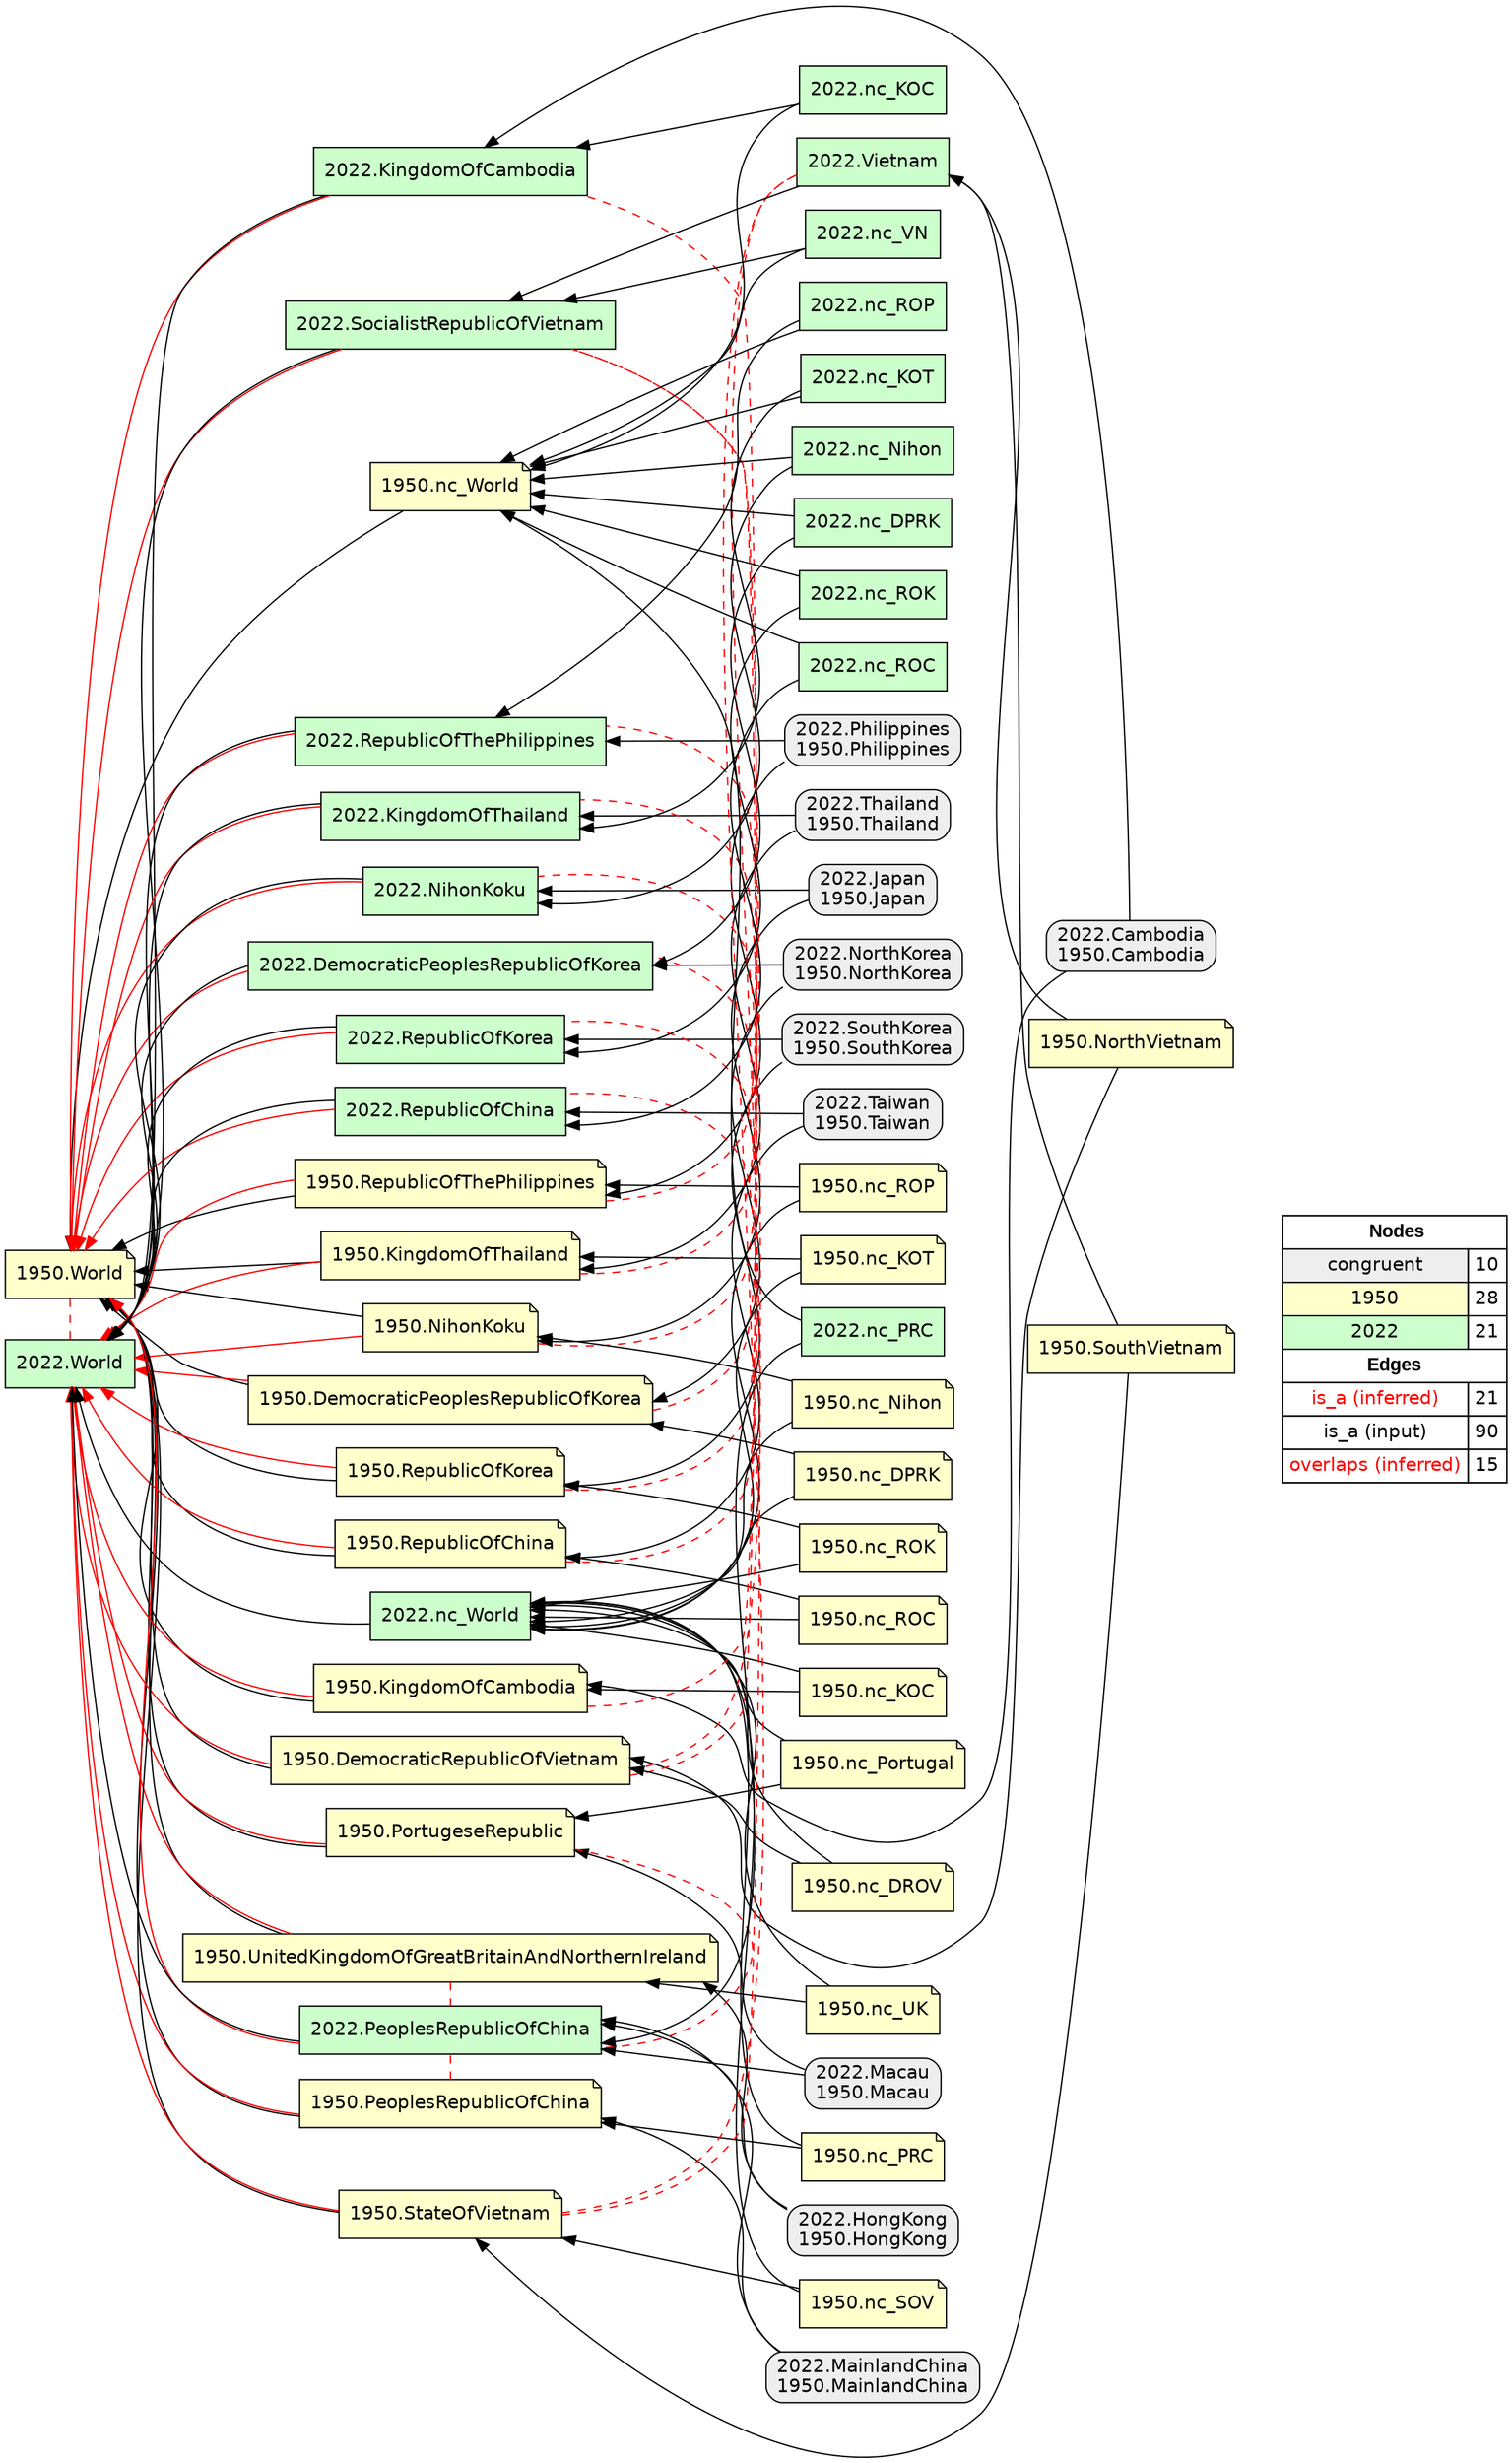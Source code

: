 digraph{
rankdir=RL
node[shape=box style="filled,rounded" fillcolor="#EEEEEE" fontname="helvetica"] 
"2022.Cambodia\n1950.Cambodia"
"2022.Macau\n1950.Macau"
"2022.Taiwan\n1950.Taiwan"
"2022.SouthKorea\n1950.SouthKorea"
"2022.Philippines\n1950.Philippines"
"2022.NorthKorea\n1950.NorthKorea"
"2022.MainlandChina\n1950.MainlandChina"
"2022.Japan\n1950.Japan"
"2022.Thailand\n1950.Thailand"
"2022.HongKong\n1950.HongKong"
node[shape=note style=filled fillcolor="#FFFFCC" fontname="helvetica"] 
"1950.World"
"1950.PeoplesRepublicOfChina"
"1950.KingdomOfThailand"
"1950.NihonKoku"
"1950.PortugeseRepublic"
"1950.nc_UK"
"1950.UnitedKingdomOfGreatBritainAndNorthernIreland"
"1950.nc_SOV"
"1950.NorthVietnam"
"1950.nc_World"
"1950.DemocraticPeoplesRepublicOfKorea"
"1950.RepublicOfKorea"
"1950.RepublicOfChina"
"1950.nc_PRC"
"1950.nc_ROC"
"1950.nc_ROK"
"1950.nc_ROP"
"1950.nc_Portugal"
"1950.nc_Nihon"
"1950.DemocraticRepublicOfVietnam"
"1950.nc_DPRK"
"1950.RepublicOfThePhilippines"
"1950.SouthVietnam"
"1950.nc_DROV"
"1950.nc_KOT"
"1950.nc_KOC"
"1950.KingdomOfCambodia"
"1950.StateOfVietnam"
node[shape=box style=filled fillcolor="#CCFFCC" fontname="helvetica"] 
"2022.nc_DPRK"
"2022.nc_VN"
"2022.RepublicOfKorea"
"2022.DemocraticPeoplesRepublicOfKorea"
"2022.nc_World"
"2022.PeoplesRepublicOfChina"
"2022.nc_ROC"
"2022.RepublicOfChina"
"2022.SocialistRepublicOfVietnam"
"2022.nc_KOT"
"2022.KingdomOfCambodia"
"2022.nc_Nihon"
"2022.Vietnam"
"2022.NihonKoku"
"2022.KingdomOfThailand"
"2022.World"
"2022.nc_PRC"
"2022.nc_ROK"
"2022.nc_KOC"
"2022.nc_ROP"
"2022.RepublicOfThePhilippines"
edge[arrowhead=normal style=solid color="#FF0000" constraint=true penwidth=1]
"2022.PeoplesRepublicOfChina" -> "1950.World"
"2022.SocialistRepublicOfVietnam" -> "1950.World"
"1950.PortugeseRepublic" -> "2022.World"
"1950.DemocraticPeoplesRepublicOfKorea" -> "2022.World"
"2022.DemocraticPeoplesRepublicOfKorea" -> "1950.World"
"1950.StateOfVietnam" -> "2022.World"
"1950.NihonKoku" -> "2022.World"
"1950.KingdomOfCambodia" -> "2022.World"
"2022.RepublicOfKorea" -> "1950.World"
"1950.RepublicOfKorea" -> "2022.World"
"2022.RepublicOfThePhilippines" -> "1950.World"
"1950.PeoplesRepublicOfChina" -> "2022.World"
"2022.NihonKoku" -> "1950.World"
"1950.DemocraticRepublicOfVietnam" -> "2022.World"
"1950.KingdomOfThailand" -> "2022.World"
"2022.KingdomOfThailand" -> "1950.World"
"2022.KingdomOfCambodia" -> "1950.World"
"1950.RepublicOfChina" -> "2022.World"
"1950.UnitedKingdomOfGreatBritainAndNorthernIreland" -> "2022.World"
"1950.RepublicOfThePhilippines" -> "2022.World"
"2022.RepublicOfChina" -> "1950.World"
edge[arrowhead=normal style=solid color="#000000" constraint=true penwidth=1]
"2022.MainlandChina\n1950.MainlandChina" -> "1950.PeoplesRepublicOfChina"
"1950.NihonKoku" -> "1950.World"
"2022.nc_ROC" -> "2022.RepublicOfChina"
"2022.nc_DPRK" -> "2022.DemocraticPeoplesRepublicOfKorea"
"1950.nc_ROP" -> "1950.RepublicOfThePhilippines"
"2022.nc_VN" -> "2022.SocialistRepublicOfVietnam"
"1950.nc_ROC" -> "1950.RepublicOfChina"
"2022.nc_ROP" -> "1950.nc_World"
"1950.PortugeseRepublic" -> "1950.World"
"1950.nc_Nihon" -> "2022.nc_World"
"1950.RepublicOfChina" -> "1950.World"
"2022.MainlandChina\n1950.MainlandChina" -> "2022.PeoplesRepublicOfChina"
"2022.nc_ROK" -> "2022.RepublicOfKorea"
"1950.DemocraticPeoplesRepublicOfKorea" -> "1950.World"
"1950.RepublicOfKorea" -> "1950.World"
"1950.nc_KOC" -> "1950.KingdomOfCambodia"
"2022.nc_Nihon" -> "2022.NihonKoku"
"2022.Philippines\n1950.Philippines" -> "1950.RepublicOfThePhilippines"
"1950.nc_DPRK" -> "2022.nc_World"
"2022.nc_ROC" -> "1950.nc_World"
"2022.RepublicOfChina" -> "2022.World"
"2022.nc_Nihon" -> "1950.nc_World"
"2022.nc_DPRK" -> "1950.nc_World"
"2022.Macau\n1950.Macau" -> "2022.PeoplesRepublicOfChina"
"1950.NorthVietnam" -> "2022.Vietnam"
"2022.nc_KOT" -> "2022.KingdomOfThailand"
"2022.Cambodia\n1950.Cambodia" -> "1950.KingdomOfCambodia"
"1950.nc_World" -> "1950.World"
"2022.KingdomOfCambodia" -> "2022.World"
"2022.Philippines\n1950.Philippines" -> "2022.RepublicOfThePhilippines"
"1950.nc_DPRK" -> "1950.DemocraticPeoplesRepublicOfKorea"
"2022.nc_KOT" -> "1950.nc_World"
"2022.Thailand\n1950.Thailand" -> "2022.KingdomOfThailand"
"2022.HongKong\n1950.HongKong" -> "1950.UnitedKingdomOfGreatBritainAndNorthernIreland"
"2022.SocialistRepublicOfVietnam" -> "2022.World"
"2022.NorthKorea\n1950.NorthKorea" -> "2022.DemocraticPeoplesRepublicOfKorea"
"1950.KingdomOfCambodia" -> "1950.World"
"2022.Macau\n1950.Macau" -> "1950.PortugeseRepublic"
"1950.nc_ROC" -> "2022.nc_World"
"1950.nc_UK" -> "2022.nc_World"
"1950.nc_SOV" -> "2022.nc_World"
"1950.nc_KOT" -> "1950.KingdomOfThailand"
"1950.NorthVietnam" -> "1950.DemocraticRepublicOfVietnam"
"1950.DemocraticRepublicOfVietnam" -> "1950.World"
"1950.nc_ROK" -> "1950.RepublicOfKorea"
"2022.DemocraticPeoplesRepublicOfKorea" -> "2022.World"
"1950.StateOfVietnam" -> "1950.World"
"1950.KingdomOfThailand" -> "1950.World"
"1950.SouthVietnam" -> "1950.StateOfVietnam"
"2022.NihonKoku" -> "2022.World"
"1950.nc_Portugal" -> "2022.nc_World"
"2022.Japan\n1950.Japan" -> "2022.NihonKoku"
"1950.UnitedKingdomOfGreatBritainAndNorthernIreland" -> "1950.World"
"2022.HongKong\n1950.HongKong" -> "2022.PeoplesRepublicOfChina"
"2022.Taiwan\n1950.Taiwan" -> "1950.RepublicOfChina"
"2022.nc_ROP" -> "2022.RepublicOfThePhilippines"
"1950.nc_Portugal" -> "1950.PortugeseRepublic"
"1950.nc_ROP" -> "2022.nc_World"
"1950.nc_Nihon" -> "1950.NihonKoku"
"2022.nc_ROK" -> "1950.nc_World"
"1950.nc_ROK" -> "2022.nc_World"
"1950.nc_KOC" -> "2022.nc_World"
"2022.nc_World" -> "2022.World"
"1950.nc_SOV" -> "1950.StateOfVietnam"
"1950.RepublicOfThePhilippines" -> "1950.World"
"2022.Vietnam" -> "2022.SocialistRepublicOfVietnam"
"2022.RepublicOfThePhilippines" -> "2022.World"
"2022.Thailand\n1950.Thailand" -> "1950.KingdomOfThailand"
"2022.SouthKorea\n1950.SouthKorea" -> "1950.RepublicOfKorea"
"2022.Cambodia\n1950.Cambodia" -> "2022.KingdomOfCambodia"
"1950.PeoplesRepublicOfChina" -> "1950.World"
"2022.nc_VN" -> "1950.nc_World"
"2022.PeoplesRepublicOfChina" -> "2022.World"
"2022.Japan\n1950.Japan" -> "1950.NihonKoku"
"1950.nc_DROV" -> "2022.nc_World"
"1950.SouthVietnam" -> "2022.Vietnam"
"1950.nc_UK" -> "1950.UnitedKingdomOfGreatBritainAndNorthernIreland"
"1950.nc_PRC" -> "1950.PeoplesRepublicOfChina"
"2022.Taiwan\n1950.Taiwan" -> "2022.RepublicOfChina"
"1950.nc_DROV" -> "1950.DemocraticRepublicOfVietnam"
"2022.nc_KOC" -> "1950.nc_World"
"2022.nc_PRC" -> "1950.nc_World"
"2022.SouthKorea\n1950.SouthKorea" -> "2022.RepublicOfKorea"
"2022.nc_KOC" -> "2022.KingdomOfCambodia"
"2022.NorthKorea\n1950.NorthKorea" -> "1950.DemocraticPeoplesRepublicOfKorea"
"1950.nc_PRC" -> "2022.nc_World"
"1950.nc_KOT" -> "2022.nc_World"
"2022.KingdomOfThailand" -> "2022.World"
"2022.nc_PRC" -> "2022.PeoplesRepublicOfChina"
"2022.RepublicOfKorea" -> "2022.World"
edge[arrowhead=normal style=dotted color="#000000" constraint=true penwidth=1]
edge[arrowhead=none style=dashed color="#FF0000" constraint=false penwidth=1]
"1950.DemocraticRepublicOfVietnam" -> "2022.Vietnam"
"1950.PortugeseRepublic" -> "2022.PeoplesRepublicOfChina"
"1950.RepublicOfThePhilippines" -> "2022.RepublicOfThePhilippines"
"1950.RepublicOfChina" -> "2022.RepublicOfChina"
"1950.DemocraticRepublicOfVietnam" -> "2022.SocialistRepublicOfVietnam"
"1950.DemocraticPeoplesRepublicOfKorea" -> "2022.DemocraticPeoplesRepublicOfKorea"
"1950.PeoplesRepublicOfChina" -> "2022.PeoplesRepublicOfChina"
"1950.NihonKoku" -> "2022.NihonKoku"
"1950.StateOfVietnam" -> "2022.SocialistRepublicOfVietnam"
"1950.KingdomOfThailand" -> "2022.KingdomOfThailand"
"1950.StateOfVietnam" -> "2022.Vietnam"
"1950.RepublicOfKorea" -> "2022.RepublicOfKorea"
"1950.UnitedKingdomOfGreatBritainAndNorthernIreland" -> "2022.PeoplesRepublicOfChina"
"1950.KingdomOfCambodia" -> "2022.KingdomOfCambodia"
"1950.World" -> "2022.World"
node[shape=box] 
{rank=source Legend [fillcolor= white margin=0 label=< 
 <TABLE BORDER="0" CELLBORDER="1" CELLSPACING="0" CELLPADDING="4"> 
<TR> <TD COLSPAN="2"><font face="Arial Black"> Nodes</font></TD> </TR> 
<TR> 
 <TD bgcolor="#EEEEEE" fontname="helvetica">congruent</TD> 
 <TD>10</TD> 
 </TR> 
<TR> 
 <TD bgcolor="#FFFFCC" fontname="helvetica">1950</TD> 
 <TD>28</TD> 
 </TR> 
<TR> 
 <TD bgcolor="#CCFFCC" fontname="helvetica">2022</TD> 
 <TD>21</TD> 
 </TR> 
<TR> <TD COLSPAN="2"><font face = "Arial Black"> Edges </font></TD> </TR> 
<TR> 
 <TD><font color ="#FF0000">is_a (inferred)</font></TD><TD>21</TD>
</TR>
<TR> 
 <TD><font color ="#000000">is_a (input)</font></TD><TD>90</TD>
</TR>
<TR> 
 <TD><font color ="#FF0000">overlaps (inferred)</font></TD><TD>15</TD>
</TR>
</TABLE> 
 >] } 
}